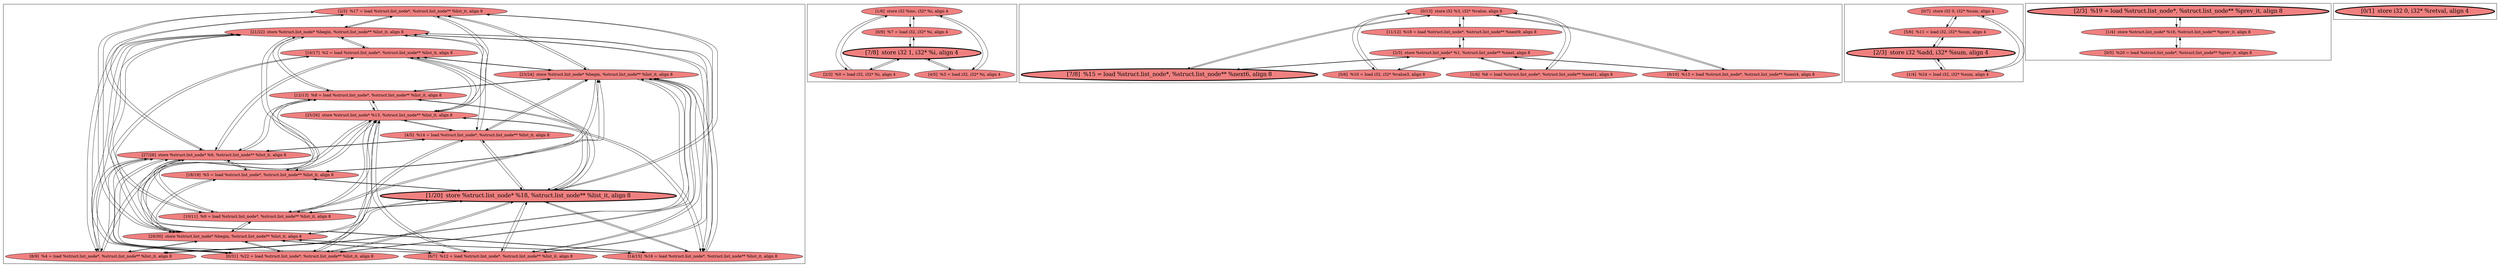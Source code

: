 
digraph G {



node119->node124 [ ]
node124->node123 [ ]
node121->node129 [ ]
node117->node122 [ ]
node122->node117 [ ]
node114->node124 [ ]
node118->node124 [ ]
node147->node145 [ ]
node128->node119 [ ]
node129->node114 [ ]
node127->node126 [ ]
node129->node123 [ ]
node123->node128 [ ]
node120->node128 [ ]
node128->node118 [ ]
node122->node126 [ ]
node121->node124 [ ]
node114->node129 [ ]
node126->node124 [ ]
node128->node126 [ ]
node119->node128 [ ]
node124->node115 [ ]
node130->node136 [ ]
node130->node134 [ ]
node147->node146 [ ]
node146->node147 [ ]
node118->node122 [ ]
node148->node149 [ ]
node124->node119 [ ]
node149->node148 [ ]
node137->node140 [ ]
node126->node127 [ ]
node136->node130 [ ]
node116->node120 [ ]
node116->node114 [ ]
node116->node117 [ ]
node114->node116 [ ]
node132->node136 [ ]
node136->node132 [ ]
node127->node115 [ ]
node134->node130 [ ]
node129->node117 [ ]
node117->node129 [ ]
node126->node116 [ ]
node116->node126 [ ]
node115->node127 [ ]
node129->node126 [ ]
node124->node121 [ ]
node134->node132 [ ]
node129->node119 [ ]
node121->node128 [ ]
node131->node132 [ ]
node125->node127 [ ]
node132->node131 [ ]
node129->node115 [ ]
node130->node133 [ ]
node116->node115 [ ]
node125->node124 [ ]
node115->node116 [ ]
node115->node122 [ ]
node140->node137 [ ]
node118->node127 [ ]
node118->node116 [ ]
node116->node121 [ ]
node122->node118 [ ]
node116->node123 [ ]
node139->node138 [ ]
node127->node118 [ ]
node121->node127 [ ]
node121->node122 [ ]
node128->node121 [ ]
node122->node125 [ ]
node122->node115 [ ]
node121->node116 [ ]
node138->node139 [ ]
node123->node122 [ ]
node142->node143 [ ]
node120->node122 [ ]
node115->node129 [ ]
node123->node116 [ ]
node122->node123 [ ]
node131->node130 [ ]
node115->node128 [ ]
node128->node123 [ ]
node126->node128 [ ]
node143->node142 [ ]
node116->node118 [ ]
node122->node119 [ ]
node120->node129 [ ]
node116->node119 [ ]
node122->node121 [ ]
node137->node138 [ ]
node115->node124 [ ]
node127->node114 [ ]
node117->node116 [ ]
node127->node125 [ ]
node119->node116 [ ]
node139->node140 [ ]
node141->node143 [ ]
node114->node127 [ ]
node120->node116 [ ]
node148->node145 [ ]
node123->node127 [ ]
node123->node124 [ ]
node117->node127 [ ]
node120->node127 [ ]
node127->node121 [ ]
node125->node116 [ ]
node126->node122 [ ]
node118->node129 [ ]
node133->node130 [ ]
node127->node123 [ ]
node132->node133 [ ]
node133->node132 [ ]
node124->node126 [ ]
node126->node129 [ ]
node135->node132 [ ]
node127->node119 [ ]
node143->node141 [ ]
node114->node128 [ ]
node124->node120 [ ]
node138->node137 [ ]
node117->node128 [ ]
node117->node124 [ ]
node145->node147 [ ]
node129->node118 [ ]
node128->node114 [ ]
node119->node122 [ ]
node128->node117 [ ]
node127->node120 [ ]
node132->node135 [ ]
node130->node131 [ ]
node127->node117 [ ]
node135->node130 [ ]
node123->node129 [ ]
node128->node115 [ ]
node128->node120 [ ]
node130->node135 [ ]
node118->node128 [ ]
node129->node120 [ ]
node124->node117 [ ]
node124->node118 [ ]
node116->node125 [ ]
node147->node149 [ ]
node114->node122 [ ]
node129->node121 [ ]
node122->node120 [ ]
node122->node114 [ ]
node125->node129 [ ]
node145->node148 [ ]
node129->node125 [ ]
node125->node128 [ ]
node120->node124 [ ]
node132->node134 [ ]
node125->node122 [ ]
node128->node125 [ ]
node124->node114 [ ]
node149->node147 [ ]
node146->node148 [ ]
node119->node129 [ ]
node119->node127 [ ]
node148->node146 [ ]
node124->node125 [ ]
node140->node139 [ ]


subgraph cluster4 {


node144 [penwidth=3.0,fontsize=20,fillcolor=lightcoral,label="[0/1]  store i32 0, i32* %retval, align 4",shape=ellipse,style=filled ]



}

subgraph cluster3 {


node143 [fillcolor=lightcoral,label="[1/4]  store %struct.list_node* %16, %struct.list_node** %prev_it, align 8",shape=ellipse,style=filled ]
node141 [fillcolor=lightcoral,label="[0/5]  %20 = load %struct.list_node*, %struct.list_node** %prev_it, align 8",shape=ellipse,style=filled ]
node142 [penwidth=3.0,fontsize=20,fillcolor=lightcoral,label="[2/3]  %19 = load %struct.list_node*, %struct.list_node** %prev_it, align 8",shape=ellipse,style=filled ]



}

subgraph cluster2 {


node140 [fillcolor=lightcoral,label="[5/6]  %11 = load i32, i32* %sum, align 4",shape=ellipse,style=filled ]
node137 [fillcolor=lightcoral,label="[0/7]  store i32 0, i32* %sum, align 4",shape=ellipse,style=filled ]
node139 [penwidth=3.0,fontsize=20,fillcolor=lightcoral,label="[2/3]  store i32 %add, i32* %sum, align 4",shape=ellipse,style=filled ]
node138 [fillcolor=lightcoral,label="[1/4]  %24 = load i32, i32* %sum, align 4",shape=ellipse,style=filled ]



}

subgraph cluster5 {


node149 [fillcolor=lightcoral,label="[4/5]  %3 = load i32, i32* %i, align 4",shape=ellipse,style=filled ]
node148 [penwidth=3.0,fontsize=20,fillcolor=lightcoral,label="[7/8]  store i32 1, i32* %i, align 4",shape=ellipse,style=filled ]
node147 [fillcolor=lightcoral,label="[1/6]  store i32 %inc, i32* %i, align 4",shape=ellipse,style=filled ]
node145 [fillcolor=lightcoral,label="[0/9]  %7 = load i32, i32* %i, align 4",shape=ellipse,style=filled ]
node146 [fillcolor=lightcoral,label="[2/3]  %0 = load i32, i32* %i, align 4",shape=ellipse,style=filled ]



}

subgraph cluster0 {


node128 [fillcolor=lightcoral,label="[27/28]  store %struct.list_node* %6, %struct.list_node** %list_it, align 8",shape=ellipse,style=filled ]
node127 [fillcolor=lightcoral,label="[25/26]  store %struct.list_node* %13, %struct.list_node** %list_it, align 8",shape=ellipse,style=filled ]
node126 [fillcolor=lightcoral,label="[18/19]  %5 = load %struct.list_node*, %struct.list_node** %list_it, align 8",shape=ellipse,style=filled ]
node125 [fillcolor=lightcoral,label="[16/17]  %2 = load %struct.list_node*, %struct.list_node** %list_it, align 8",shape=ellipse,style=filled ]
node123 [fillcolor=lightcoral,label="[14/15]  %16 = load %struct.list_node*, %struct.list_node** %list_it, align 8",shape=ellipse,style=filled ]
node129 [fillcolor=lightcoral,label="[29/30]  store %struct.list_node* %begin, %struct.list_node** %list_it, align 8",shape=ellipse,style=filled ]
node122 [penwidth=3.0,fontsize=20,fillcolor=lightcoral,label="[1/20]  store %struct.list_node* %18, %struct.list_node** %list_it, align 8",shape=ellipse,style=filled ]
node124 [fillcolor=lightcoral,label="[21/22]  store %struct.list_node* %begin, %struct.list_node** %list_it, align 8",shape=ellipse,style=filled ]
node121 [fillcolor=lightcoral,label="[6/7]  %12 = load %struct.list_node*, %struct.list_node** %list_it, align 8",shape=ellipse,style=filled ]
node120 [fillcolor=lightcoral,label="[4/5]  %14 = load %struct.list_node*, %struct.list_node** %list_it, align 8",shape=ellipse,style=filled ]
node114 [fillcolor=lightcoral,label="[0/31]  %22 = load %struct.list_node*, %struct.list_node** %list_it, align 8",shape=ellipse,style=filled ]
node117 [fillcolor=lightcoral,label="[8/9]  %4 = load %struct.list_node*, %struct.list_node** %list_it, align 8",shape=ellipse,style=filled ]
node115 [fillcolor=lightcoral,label="[12/13]  %8 = load %struct.list_node*, %struct.list_node** %list_it, align 8",shape=ellipse,style=filled ]
node116 [fillcolor=lightcoral,label="[23/24]  store %struct.list_node* %begin, %struct.list_node** %list_it, align 8",shape=ellipse,style=filled ]
node118 [fillcolor=lightcoral,label="[10/11]  %9 = load %struct.list_node*, %struct.list_node** %list_it, align 8",shape=ellipse,style=filled ]
node119 [fillcolor=lightcoral,label="[2/3]  %17 = load %struct.list_node*, %struct.list_node** %list_it, align 8",shape=ellipse,style=filled ]



}

subgraph cluster1 {


node136 [fillcolor=lightcoral,label="[11/12]  %18 = load %struct.list_node*, %struct.list_node** %next9, align 8",shape=ellipse,style=filled ]
node130 [fillcolor=lightcoral,label="[0/13]  store i32 %3, i32* %value, align 8",shape=ellipse,style=filled ]
node132 [fillcolor=lightcoral,label="[2/3]  store %struct.list_node* %1, %struct.list_node** %next, align 8",shape=ellipse,style=filled ]
node133 [fillcolor=lightcoral,label="[1/4]  %6 = load %struct.list_node*, %struct.list_node** %next1, align 8",shape=ellipse,style=filled ]
node131 [fillcolor=lightcoral,label="[5/6]  %10 = load i32, i32* %value3, align 8",shape=ellipse,style=filled ]
node134 [penwidth=3.0,fontsize=20,fillcolor=lightcoral,label="[7/8]  %15 = load %struct.list_node*, %struct.list_node** %next6, align 8",shape=ellipse,style=filled ]
node135 [fillcolor=lightcoral,label="[9/10]  %13 = load %struct.list_node*, %struct.list_node** %next4, align 8",shape=ellipse,style=filled ]



}

}

